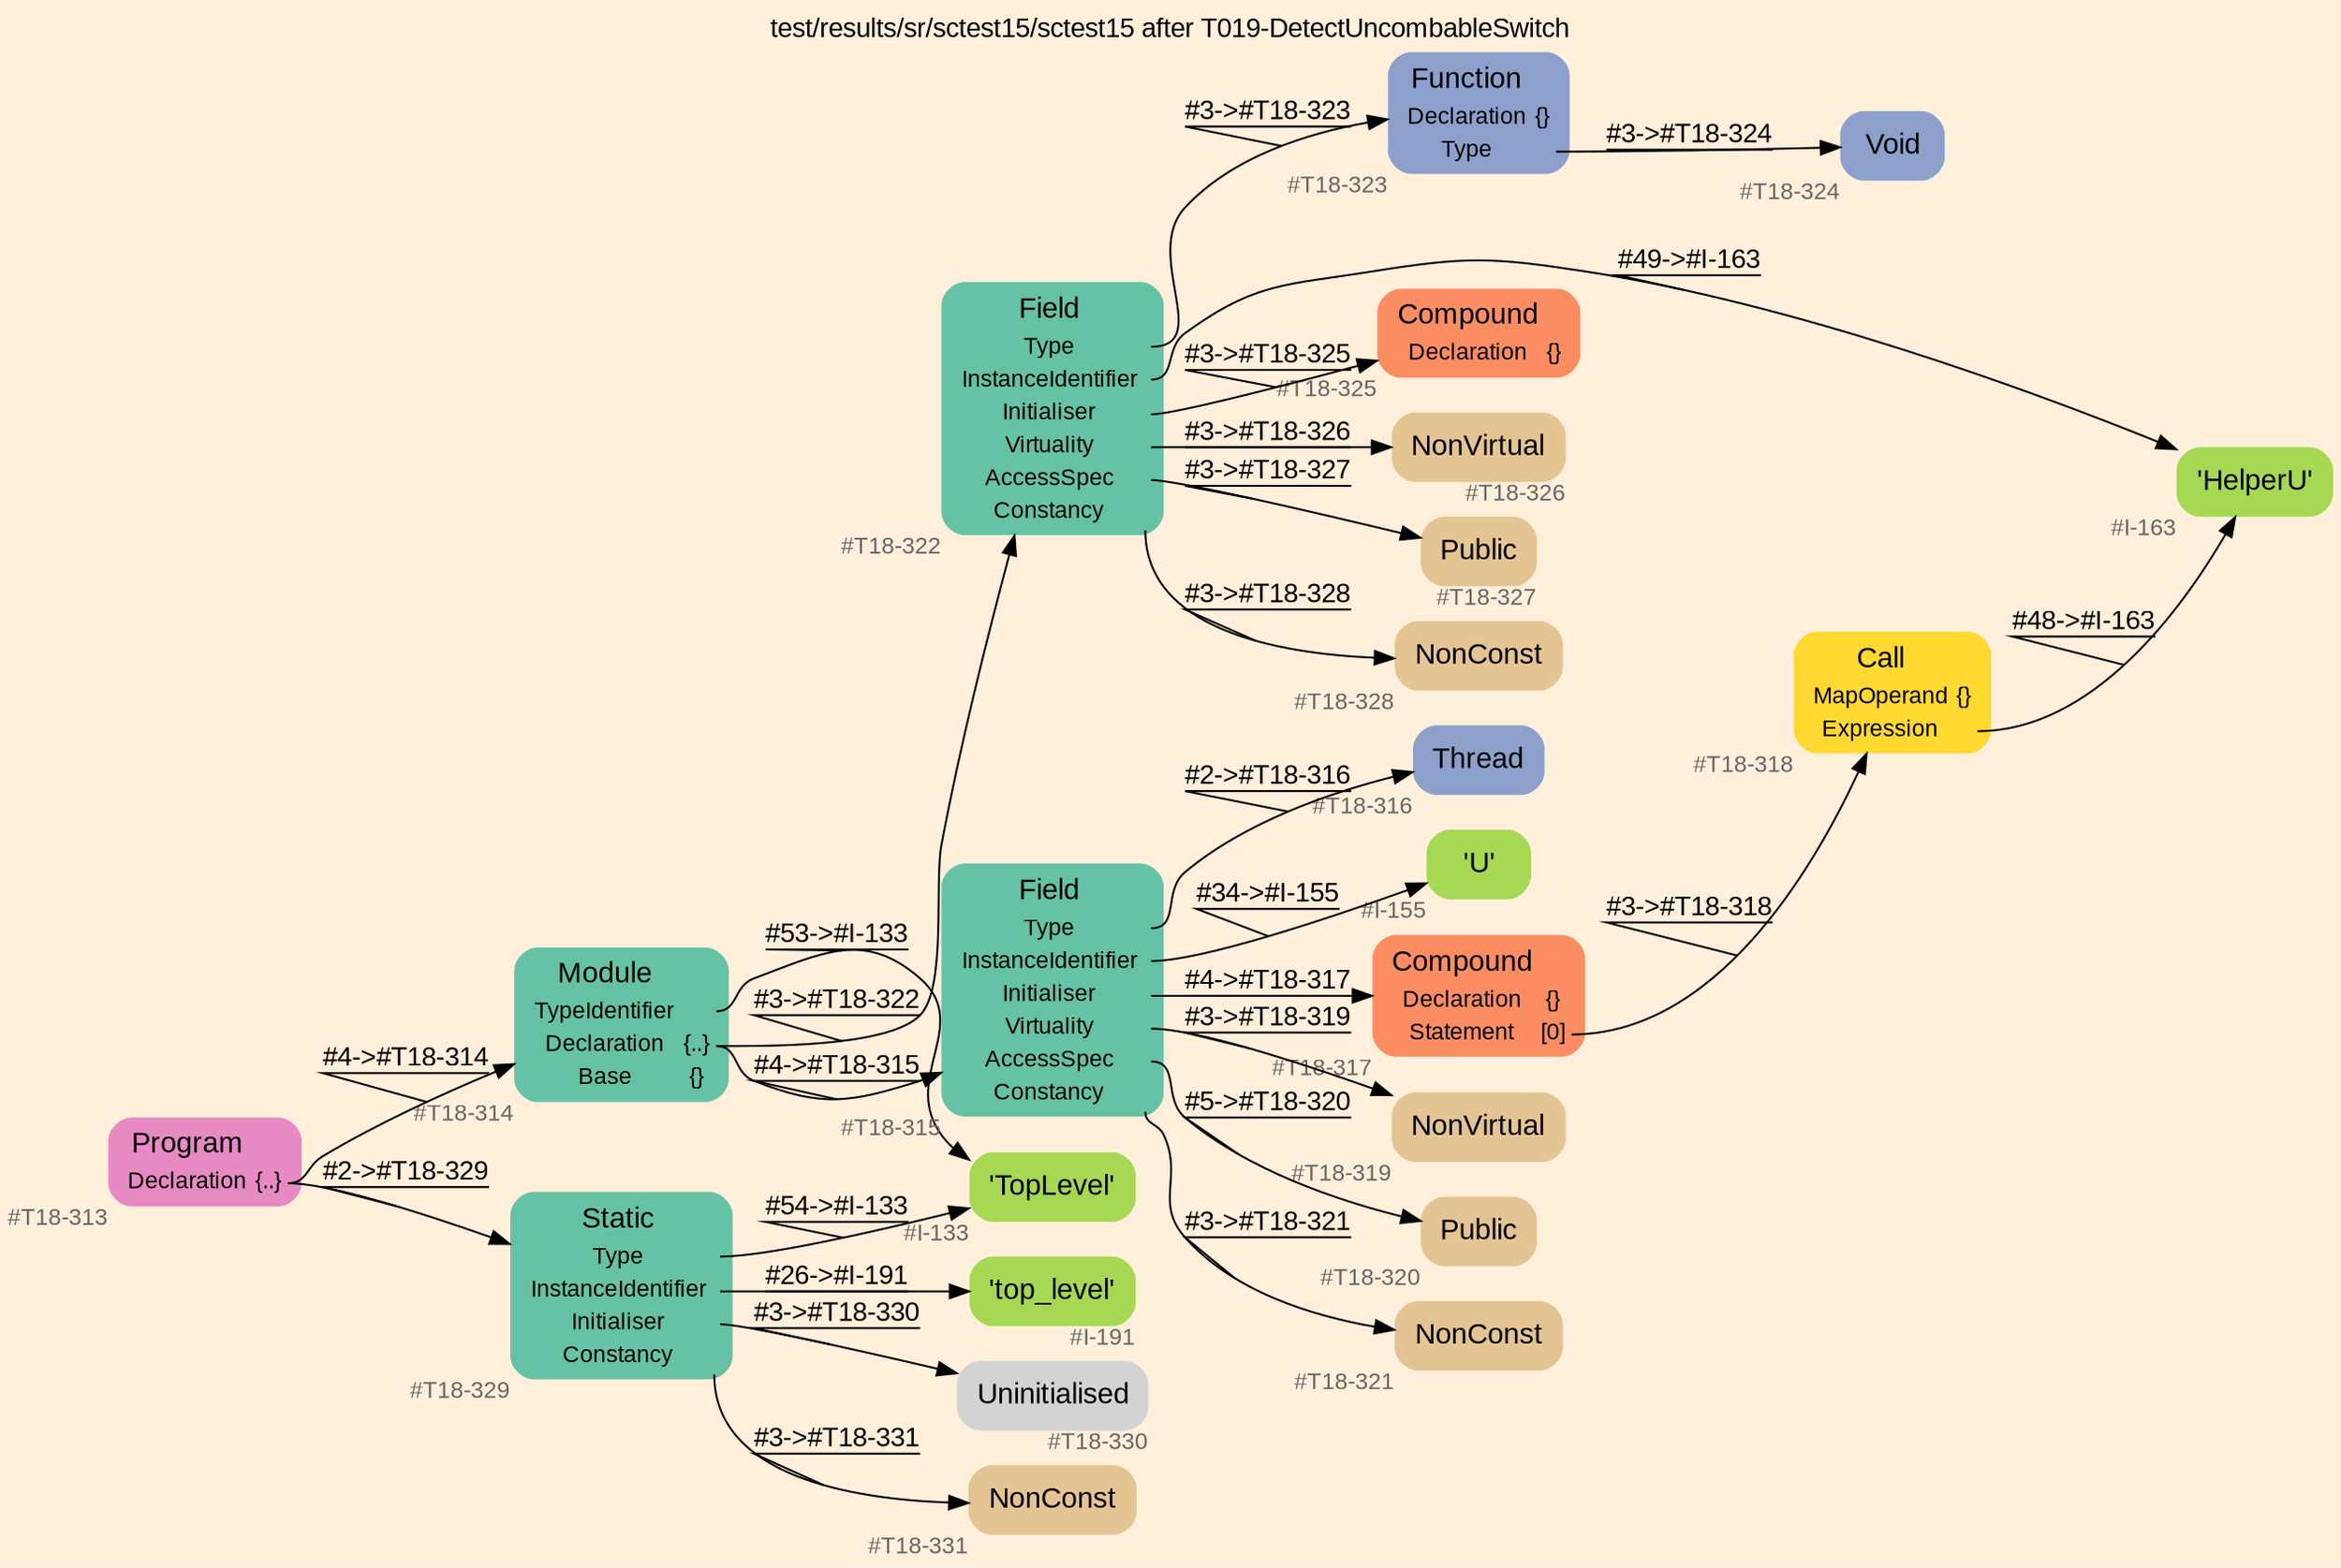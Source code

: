 digraph "test/results/sr/sctest15/sctest15 after T019-DetectUncombableSwitch" {
label = "test/results/sr/sctest15/sctest15 after T019-DetectUncombableSwitch"
labelloc = t
graph [
    rankdir = "LR"
    ranksep = 0.3
    bgcolor = antiquewhite1
    color = black
    fontcolor = black
    fontname = "Arial"
];
node [
    fontname = "Arial"
];
edge [
    fontname = "Arial"
];

// -------------------- node figure --------------------
// -------- block #T18-313 ----------
"#T18-313" [
    fillcolor = "/set28/4"
    xlabel = "#T18-313"
    fontsize = "12"
    fontcolor = grey40
    shape = "plaintext"
    label = <<TABLE BORDER="0" CELLBORDER="0" CELLSPACING="0">
     <TR><TD><FONT COLOR="black" POINT-SIZE="15">Program</FONT></TD></TR>
     <TR><TD><FONT COLOR="black" POINT-SIZE="12">Declaration</FONT></TD><TD PORT="port0"><FONT COLOR="black" POINT-SIZE="12">{..}</FONT></TD></TR>
    </TABLE>>
    style = "rounded,filled"
];

// -------- block #T18-314 ----------
"#T18-314" [
    fillcolor = "/set28/1"
    xlabel = "#T18-314"
    fontsize = "12"
    fontcolor = grey40
    shape = "plaintext"
    label = <<TABLE BORDER="0" CELLBORDER="0" CELLSPACING="0">
     <TR><TD><FONT COLOR="black" POINT-SIZE="15">Module</FONT></TD></TR>
     <TR><TD><FONT COLOR="black" POINT-SIZE="12">TypeIdentifier</FONT></TD><TD PORT="port0"></TD></TR>
     <TR><TD><FONT COLOR="black" POINT-SIZE="12">Declaration</FONT></TD><TD PORT="port1"><FONT COLOR="black" POINT-SIZE="12">{..}</FONT></TD></TR>
     <TR><TD><FONT COLOR="black" POINT-SIZE="12">Base</FONT></TD><TD PORT="port2"><FONT COLOR="black" POINT-SIZE="12">{}</FONT></TD></TR>
    </TABLE>>
    style = "rounded,filled"
];

// -------- block #I-133 ----------
"#I-133" [
    fillcolor = "/set28/5"
    xlabel = "#I-133"
    fontsize = "12"
    fontcolor = grey40
    shape = "plaintext"
    label = <<TABLE BORDER="0" CELLBORDER="0" CELLSPACING="0">
     <TR><TD><FONT COLOR="black" POINT-SIZE="15">'TopLevel'</FONT></TD></TR>
    </TABLE>>
    style = "rounded,filled"
];

// -------- block #T18-315 ----------
"#T18-315" [
    fillcolor = "/set28/1"
    xlabel = "#T18-315"
    fontsize = "12"
    fontcolor = grey40
    shape = "plaintext"
    label = <<TABLE BORDER="0" CELLBORDER="0" CELLSPACING="0">
     <TR><TD><FONT COLOR="black" POINT-SIZE="15">Field</FONT></TD></TR>
     <TR><TD><FONT COLOR="black" POINT-SIZE="12">Type</FONT></TD><TD PORT="port0"></TD></TR>
     <TR><TD><FONT COLOR="black" POINT-SIZE="12">InstanceIdentifier</FONT></TD><TD PORT="port1"></TD></TR>
     <TR><TD><FONT COLOR="black" POINT-SIZE="12">Initialiser</FONT></TD><TD PORT="port2"></TD></TR>
     <TR><TD><FONT COLOR="black" POINT-SIZE="12">Virtuality</FONT></TD><TD PORT="port3"></TD></TR>
     <TR><TD><FONT COLOR="black" POINT-SIZE="12">AccessSpec</FONT></TD><TD PORT="port4"></TD></TR>
     <TR><TD><FONT COLOR="black" POINT-SIZE="12">Constancy</FONT></TD><TD PORT="port5"></TD></TR>
    </TABLE>>
    style = "rounded,filled"
];

// -------- block #T18-316 ----------
"#T18-316" [
    fillcolor = "/set28/3"
    xlabel = "#T18-316"
    fontsize = "12"
    fontcolor = grey40
    shape = "plaintext"
    label = <<TABLE BORDER="0" CELLBORDER="0" CELLSPACING="0">
     <TR><TD><FONT COLOR="black" POINT-SIZE="15">Thread</FONT></TD></TR>
    </TABLE>>
    style = "rounded,filled"
];

// -------- block #I-155 ----------
"#I-155" [
    fillcolor = "/set28/5"
    xlabel = "#I-155"
    fontsize = "12"
    fontcolor = grey40
    shape = "plaintext"
    label = <<TABLE BORDER="0" CELLBORDER="0" CELLSPACING="0">
     <TR><TD><FONT COLOR="black" POINT-SIZE="15">'U'</FONT></TD></TR>
    </TABLE>>
    style = "rounded,filled"
];

// -------- block #T18-317 ----------
"#T18-317" [
    fillcolor = "/set28/2"
    xlabel = "#T18-317"
    fontsize = "12"
    fontcolor = grey40
    shape = "plaintext"
    label = <<TABLE BORDER="0" CELLBORDER="0" CELLSPACING="0">
     <TR><TD><FONT COLOR="black" POINT-SIZE="15">Compound</FONT></TD></TR>
     <TR><TD><FONT COLOR="black" POINT-SIZE="12">Declaration</FONT></TD><TD PORT="port0"><FONT COLOR="black" POINT-SIZE="12">{}</FONT></TD></TR>
     <TR><TD><FONT COLOR="black" POINT-SIZE="12">Statement</FONT></TD><TD PORT="port1"><FONT COLOR="black" POINT-SIZE="12">[0]</FONT></TD></TR>
    </TABLE>>
    style = "rounded,filled"
];

// -------- block #T18-318 ----------
"#T18-318" [
    fillcolor = "/set28/6"
    xlabel = "#T18-318"
    fontsize = "12"
    fontcolor = grey40
    shape = "plaintext"
    label = <<TABLE BORDER="0" CELLBORDER="0" CELLSPACING="0">
     <TR><TD><FONT COLOR="black" POINT-SIZE="15">Call</FONT></TD></TR>
     <TR><TD><FONT COLOR="black" POINT-SIZE="12">MapOperand</FONT></TD><TD PORT="port0"><FONT COLOR="black" POINT-SIZE="12">{}</FONT></TD></TR>
     <TR><TD><FONT COLOR="black" POINT-SIZE="12">Expression</FONT></TD><TD PORT="port1"></TD></TR>
    </TABLE>>
    style = "rounded,filled"
];

// -------- block #I-163 ----------
"#I-163" [
    fillcolor = "/set28/5"
    xlabel = "#I-163"
    fontsize = "12"
    fontcolor = grey40
    shape = "plaintext"
    label = <<TABLE BORDER="0" CELLBORDER="0" CELLSPACING="0">
     <TR><TD><FONT COLOR="black" POINT-SIZE="15">'HelperU'</FONT></TD></TR>
    </TABLE>>
    style = "rounded,filled"
];

// -------- block #T18-319 ----------
"#T18-319" [
    fillcolor = "/set28/7"
    xlabel = "#T18-319"
    fontsize = "12"
    fontcolor = grey40
    shape = "plaintext"
    label = <<TABLE BORDER="0" CELLBORDER="0" CELLSPACING="0">
     <TR><TD><FONT COLOR="black" POINT-SIZE="15">NonVirtual</FONT></TD></TR>
    </TABLE>>
    style = "rounded,filled"
];

// -------- block #T18-320 ----------
"#T18-320" [
    fillcolor = "/set28/7"
    xlabel = "#T18-320"
    fontsize = "12"
    fontcolor = grey40
    shape = "plaintext"
    label = <<TABLE BORDER="0" CELLBORDER="0" CELLSPACING="0">
     <TR><TD><FONT COLOR="black" POINT-SIZE="15">Public</FONT></TD></TR>
    </TABLE>>
    style = "rounded,filled"
];

// -------- block #T18-321 ----------
"#T18-321" [
    fillcolor = "/set28/7"
    xlabel = "#T18-321"
    fontsize = "12"
    fontcolor = grey40
    shape = "plaintext"
    label = <<TABLE BORDER="0" CELLBORDER="0" CELLSPACING="0">
     <TR><TD><FONT COLOR="black" POINT-SIZE="15">NonConst</FONT></TD></TR>
    </TABLE>>
    style = "rounded,filled"
];

// -------- block #T18-322 ----------
"#T18-322" [
    fillcolor = "/set28/1"
    xlabel = "#T18-322"
    fontsize = "12"
    fontcolor = grey40
    shape = "plaintext"
    label = <<TABLE BORDER="0" CELLBORDER="0" CELLSPACING="0">
     <TR><TD><FONT COLOR="black" POINT-SIZE="15">Field</FONT></TD></TR>
     <TR><TD><FONT COLOR="black" POINT-SIZE="12">Type</FONT></TD><TD PORT="port0"></TD></TR>
     <TR><TD><FONT COLOR="black" POINT-SIZE="12">InstanceIdentifier</FONT></TD><TD PORT="port1"></TD></TR>
     <TR><TD><FONT COLOR="black" POINT-SIZE="12">Initialiser</FONT></TD><TD PORT="port2"></TD></TR>
     <TR><TD><FONT COLOR="black" POINT-SIZE="12">Virtuality</FONT></TD><TD PORT="port3"></TD></TR>
     <TR><TD><FONT COLOR="black" POINT-SIZE="12">AccessSpec</FONT></TD><TD PORT="port4"></TD></TR>
     <TR><TD><FONT COLOR="black" POINT-SIZE="12">Constancy</FONT></TD><TD PORT="port5"></TD></TR>
    </TABLE>>
    style = "rounded,filled"
];

// -------- block #T18-323 ----------
"#T18-323" [
    fillcolor = "/set28/3"
    xlabel = "#T18-323"
    fontsize = "12"
    fontcolor = grey40
    shape = "plaintext"
    label = <<TABLE BORDER="0" CELLBORDER="0" CELLSPACING="0">
     <TR><TD><FONT COLOR="black" POINT-SIZE="15">Function</FONT></TD></TR>
     <TR><TD><FONT COLOR="black" POINT-SIZE="12">Declaration</FONT></TD><TD PORT="port0"><FONT COLOR="black" POINT-SIZE="12">{}</FONT></TD></TR>
     <TR><TD><FONT COLOR="black" POINT-SIZE="12">Type</FONT></TD><TD PORT="port1"></TD></TR>
    </TABLE>>
    style = "rounded,filled"
];

// -------- block #T18-324 ----------
"#T18-324" [
    fillcolor = "/set28/3"
    xlabel = "#T18-324"
    fontsize = "12"
    fontcolor = grey40
    shape = "plaintext"
    label = <<TABLE BORDER="0" CELLBORDER="0" CELLSPACING="0">
     <TR><TD><FONT COLOR="black" POINT-SIZE="15">Void</FONT></TD></TR>
    </TABLE>>
    style = "rounded,filled"
];

// -------- block #T18-325 ----------
"#T18-325" [
    fillcolor = "/set28/2"
    xlabel = "#T18-325"
    fontsize = "12"
    fontcolor = grey40
    shape = "plaintext"
    label = <<TABLE BORDER="0" CELLBORDER="0" CELLSPACING="0">
     <TR><TD><FONT COLOR="black" POINT-SIZE="15">Compound</FONT></TD></TR>
     <TR><TD><FONT COLOR="black" POINT-SIZE="12">Declaration</FONT></TD><TD PORT="port0"><FONT COLOR="black" POINT-SIZE="12">{}</FONT></TD></TR>
    </TABLE>>
    style = "rounded,filled"
];

// -------- block #T18-326 ----------
"#T18-326" [
    fillcolor = "/set28/7"
    xlabel = "#T18-326"
    fontsize = "12"
    fontcolor = grey40
    shape = "plaintext"
    label = <<TABLE BORDER="0" CELLBORDER="0" CELLSPACING="0">
     <TR><TD><FONT COLOR="black" POINT-SIZE="15">NonVirtual</FONT></TD></TR>
    </TABLE>>
    style = "rounded,filled"
];

// -------- block #T18-327 ----------
"#T18-327" [
    fillcolor = "/set28/7"
    xlabel = "#T18-327"
    fontsize = "12"
    fontcolor = grey40
    shape = "plaintext"
    label = <<TABLE BORDER="0" CELLBORDER="0" CELLSPACING="0">
     <TR><TD><FONT COLOR="black" POINT-SIZE="15">Public</FONT></TD></TR>
    </TABLE>>
    style = "rounded,filled"
];

// -------- block #T18-328 ----------
"#T18-328" [
    fillcolor = "/set28/7"
    xlabel = "#T18-328"
    fontsize = "12"
    fontcolor = grey40
    shape = "plaintext"
    label = <<TABLE BORDER="0" CELLBORDER="0" CELLSPACING="0">
     <TR><TD><FONT COLOR="black" POINT-SIZE="15">NonConst</FONT></TD></TR>
    </TABLE>>
    style = "rounded,filled"
];

// -------- block #T18-329 ----------
"#T18-329" [
    fillcolor = "/set28/1"
    xlabel = "#T18-329"
    fontsize = "12"
    fontcolor = grey40
    shape = "plaintext"
    label = <<TABLE BORDER="0" CELLBORDER="0" CELLSPACING="0">
     <TR><TD><FONT COLOR="black" POINT-SIZE="15">Static</FONT></TD></TR>
     <TR><TD><FONT COLOR="black" POINT-SIZE="12">Type</FONT></TD><TD PORT="port0"></TD></TR>
     <TR><TD><FONT COLOR="black" POINT-SIZE="12">InstanceIdentifier</FONT></TD><TD PORT="port1"></TD></TR>
     <TR><TD><FONT COLOR="black" POINT-SIZE="12">Initialiser</FONT></TD><TD PORT="port2"></TD></TR>
     <TR><TD><FONT COLOR="black" POINT-SIZE="12">Constancy</FONT></TD><TD PORT="port3"></TD></TR>
    </TABLE>>
    style = "rounded,filled"
];

// -------- block #I-191 ----------
"#I-191" [
    fillcolor = "/set28/5"
    xlabel = "#I-191"
    fontsize = "12"
    fontcolor = grey40
    shape = "plaintext"
    label = <<TABLE BORDER="0" CELLBORDER="0" CELLSPACING="0">
     <TR><TD><FONT COLOR="black" POINT-SIZE="15">'top_level'</FONT></TD></TR>
    </TABLE>>
    style = "rounded,filled"
];

// -------- block #T18-330 ----------
"#T18-330" [
    xlabel = "#T18-330"
    fontsize = "12"
    fontcolor = grey40
    shape = "plaintext"
    label = <<TABLE BORDER="0" CELLBORDER="0" CELLSPACING="0">
     <TR><TD><FONT COLOR="black" POINT-SIZE="15">Uninitialised</FONT></TD></TR>
    </TABLE>>
    style = "rounded,filled"
];

// -------- block #T18-331 ----------
"#T18-331" [
    fillcolor = "/set28/7"
    xlabel = "#T18-331"
    fontsize = "12"
    fontcolor = grey40
    shape = "plaintext"
    label = <<TABLE BORDER="0" CELLBORDER="0" CELLSPACING="0">
     <TR><TD><FONT COLOR="black" POINT-SIZE="15">NonConst</FONT></TD></TR>
    </TABLE>>
    style = "rounded,filled"
];

"#T18-313":port0 -> "#T18-314" [
    label = "#4-&gt;#T18-314"
    decorate = true
    color = black
    fontcolor = black
];

"#T18-313":port0 -> "#T18-329" [
    label = "#2-&gt;#T18-329"
    decorate = true
    color = black
    fontcolor = black
];

"#T18-314":port0 -> "#I-133" [
    label = "#53-&gt;#I-133"
    decorate = true
    color = black
    fontcolor = black
];

"#T18-314":port1 -> "#T18-315" [
    label = "#4-&gt;#T18-315"
    decorate = true
    color = black
    fontcolor = black
];

"#T18-314":port1 -> "#T18-322" [
    label = "#3-&gt;#T18-322"
    decorate = true
    color = black
    fontcolor = black
];

"#T18-315":port0 -> "#T18-316" [
    label = "#2-&gt;#T18-316"
    decorate = true
    color = black
    fontcolor = black
];

"#T18-315":port1 -> "#I-155" [
    label = "#34-&gt;#I-155"
    decorate = true
    color = black
    fontcolor = black
];

"#T18-315":port2 -> "#T18-317" [
    label = "#4-&gt;#T18-317"
    decorate = true
    color = black
    fontcolor = black
];

"#T18-315":port3 -> "#T18-319" [
    label = "#3-&gt;#T18-319"
    decorate = true
    color = black
    fontcolor = black
];

"#T18-315":port4 -> "#T18-320" [
    label = "#5-&gt;#T18-320"
    decorate = true
    color = black
    fontcolor = black
];

"#T18-315":port5 -> "#T18-321" [
    label = "#3-&gt;#T18-321"
    decorate = true
    color = black
    fontcolor = black
];

"#T18-317":port1 -> "#T18-318" [
    label = "#3-&gt;#T18-318"
    decorate = true
    color = black
    fontcolor = black
];

"#T18-318":port1 -> "#I-163" [
    label = "#48-&gt;#I-163"
    decorate = true
    color = black
    fontcolor = black
];

"#T18-322":port0 -> "#T18-323" [
    label = "#3-&gt;#T18-323"
    decorate = true
    color = black
    fontcolor = black
];

"#T18-322":port1 -> "#I-163" [
    label = "#49-&gt;#I-163"
    decorate = true
    color = black
    fontcolor = black
];

"#T18-322":port2 -> "#T18-325" [
    label = "#3-&gt;#T18-325"
    decorate = true
    color = black
    fontcolor = black
];

"#T18-322":port3 -> "#T18-326" [
    label = "#3-&gt;#T18-326"
    decorate = true
    color = black
    fontcolor = black
];

"#T18-322":port4 -> "#T18-327" [
    label = "#3-&gt;#T18-327"
    decorate = true
    color = black
    fontcolor = black
];

"#T18-322":port5 -> "#T18-328" [
    label = "#3-&gt;#T18-328"
    decorate = true
    color = black
    fontcolor = black
];

"#T18-323":port1 -> "#T18-324" [
    label = "#3-&gt;#T18-324"
    decorate = true
    color = black
    fontcolor = black
];

"#T18-329":port0 -> "#I-133" [
    label = "#54-&gt;#I-133"
    decorate = true
    color = black
    fontcolor = black
];

"#T18-329":port1 -> "#I-191" [
    label = "#26-&gt;#I-191"
    decorate = true
    color = black
    fontcolor = black
];

"#T18-329":port2 -> "#T18-330" [
    label = "#3-&gt;#T18-330"
    decorate = true
    color = black
    fontcolor = black
];

"#T18-329":port3 -> "#T18-331" [
    label = "#3-&gt;#T18-331"
    decorate = true
    color = black
    fontcolor = black
];


}
